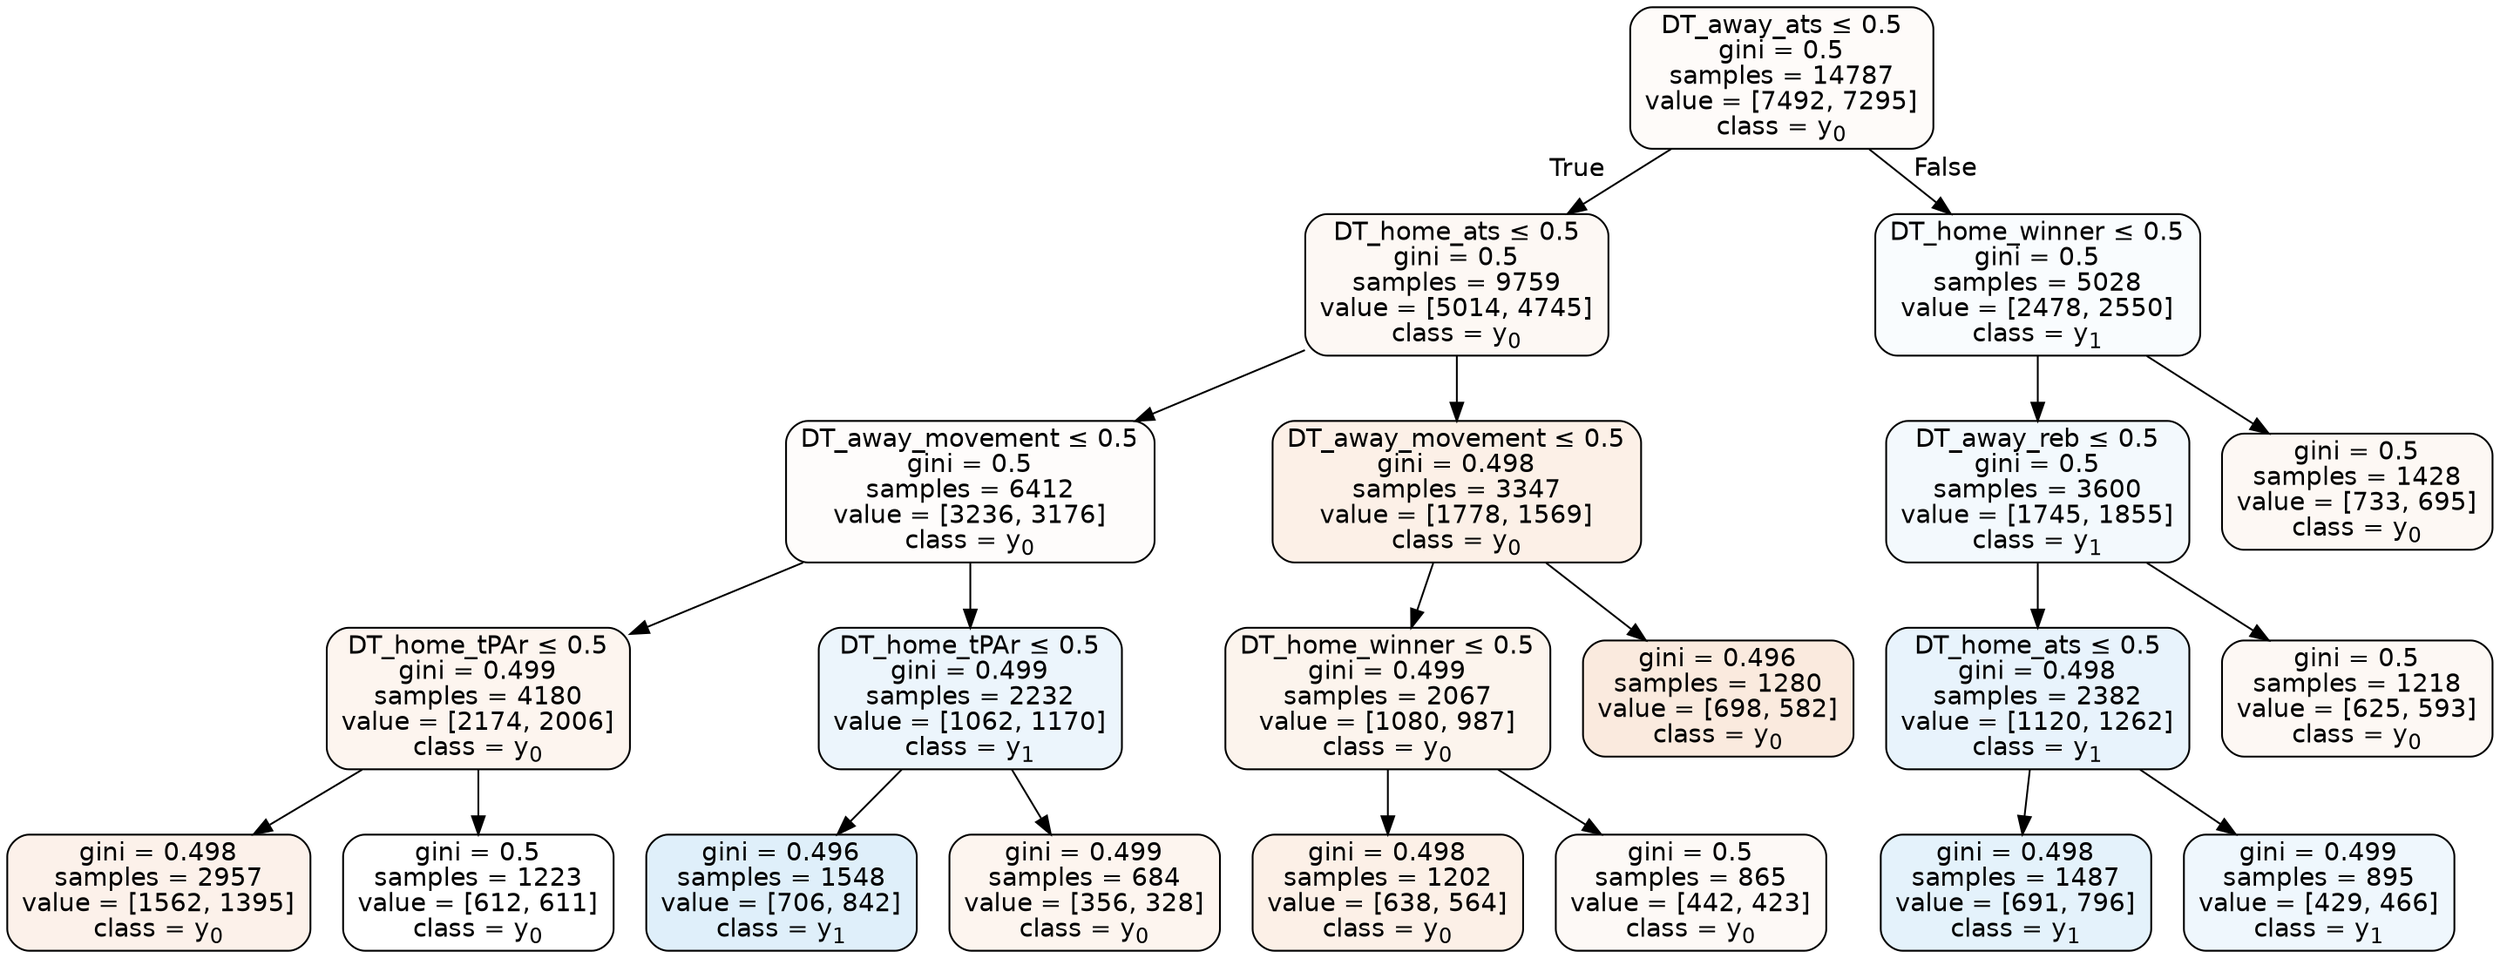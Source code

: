 digraph Tree {
node [shape=box, style="filled, rounded", color="black", fontname=helvetica] ;
edge [fontname=helvetica] ;
0 [label=<DT_away_ats &le; 0.5<br/>gini = 0.5<br/>samples = 14787<br/>value = [7492, 7295]<br/>class = y<SUB>0</SUB>>, fillcolor="#e5813907"] ;
1 [label=<DT_home_ats &le; 0.5<br/>gini = 0.5<br/>samples = 9759<br/>value = [5014, 4745]<br/>class = y<SUB>0</SUB>>, fillcolor="#e581390e"] ;
0 -> 1 [labeldistance=2.5, labelangle=45, headlabel="True"] ;
2 [label=<DT_away_movement &le; 0.5<br/>gini = 0.5<br/>samples = 6412<br/>value = [3236, 3176]<br/>class = y<SUB>0</SUB>>, fillcolor="#e5813905"] ;
1 -> 2 ;
3 [label=<DT_home_tPAr &le; 0.5<br/>gini = 0.499<br/>samples = 4180<br/>value = [2174, 2006]<br/>class = y<SUB>0</SUB>>, fillcolor="#e5813914"] ;
2 -> 3 ;
4 [label=<gini = 0.498<br/>samples = 2957<br/>value = [1562, 1395]<br/>class = y<SUB>0</SUB>>, fillcolor="#e581391b"] ;
3 -> 4 ;
5 [label=<gini = 0.5<br/>samples = 1223<br/>value = [612, 611]<br/>class = y<SUB>0</SUB>>, fillcolor="#e5813900"] ;
3 -> 5 ;
6 [label=<DT_home_tPAr &le; 0.5<br/>gini = 0.499<br/>samples = 2232<br/>value = [1062, 1170]<br/>class = y<SUB>1</SUB>>, fillcolor="#399de518"] ;
2 -> 6 ;
7 [label=<gini = 0.496<br/>samples = 1548<br/>value = [706, 842]<br/>class = y<SUB>1</SUB>>, fillcolor="#399de529"] ;
6 -> 7 ;
8 [label=<gini = 0.499<br/>samples = 684<br/>value = [356, 328]<br/>class = y<SUB>0</SUB>>, fillcolor="#e5813914"] ;
6 -> 8 ;
9 [label=<DT_away_movement &le; 0.5<br/>gini = 0.498<br/>samples = 3347<br/>value = [1778, 1569]<br/>class = y<SUB>0</SUB>>, fillcolor="#e581391e"] ;
1 -> 9 ;
10 [label=<DT_home_winner &le; 0.5<br/>gini = 0.499<br/>samples = 2067<br/>value = [1080, 987]<br/>class = y<SUB>0</SUB>>, fillcolor="#e5813916"] ;
9 -> 10 ;
11 [label=<gini = 0.498<br/>samples = 1202<br/>value = [638, 564]<br/>class = y<SUB>0</SUB>>, fillcolor="#e581391e"] ;
10 -> 11 ;
12 [label=<gini = 0.5<br/>samples = 865<br/>value = [442, 423]<br/>class = y<SUB>0</SUB>>, fillcolor="#e581390b"] ;
10 -> 12 ;
13 [label=<gini = 0.496<br/>samples = 1280<br/>value = [698, 582]<br/>class = y<SUB>0</SUB>>, fillcolor="#e581392a"] ;
9 -> 13 ;
14 [label=<DT_home_winner &le; 0.5<br/>gini = 0.5<br/>samples = 5028<br/>value = [2478, 2550]<br/>class = y<SUB>1</SUB>>, fillcolor="#399de507"] ;
0 -> 14 [labeldistance=2.5, labelangle=-45, headlabel="False"] ;
15 [label=<DT_away_reb &le; 0.5<br/>gini = 0.5<br/>samples = 3600<br/>value = [1745, 1855]<br/>class = y<SUB>1</SUB>>, fillcolor="#399de50f"] ;
14 -> 15 ;
16 [label=<DT_home_ats &le; 0.5<br/>gini = 0.498<br/>samples = 2382<br/>value = [1120, 1262]<br/>class = y<SUB>1</SUB>>, fillcolor="#399de51d"] ;
15 -> 16 ;
17 [label=<gini = 0.498<br/>samples = 1487<br/>value = [691, 796]<br/>class = y<SUB>1</SUB>>, fillcolor="#399de522"] ;
16 -> 17 ;
18 [label=<gini = 0.499<br/>samples = 895<br/>value = [429, 466]<br/>class = y<SUB>1</SUB>>, fillcolor="#399de514"] ;
16 -> 18 ;
19 [label=<gini = 0.5<br/>samples = 1218<br/>value = [625, 593]<br/>class = y<SUB>0</SUB>>, fillcolor="#e581390d"] ;
15 -> 19 ;
20 [label=<gini = 0.5<br/>samples = 1428<br/>value = [733, 695]<br/>class = y<SUB>0</SUB>>, fillcolor="#e581390d"] ;
14 -> 20 ;
}